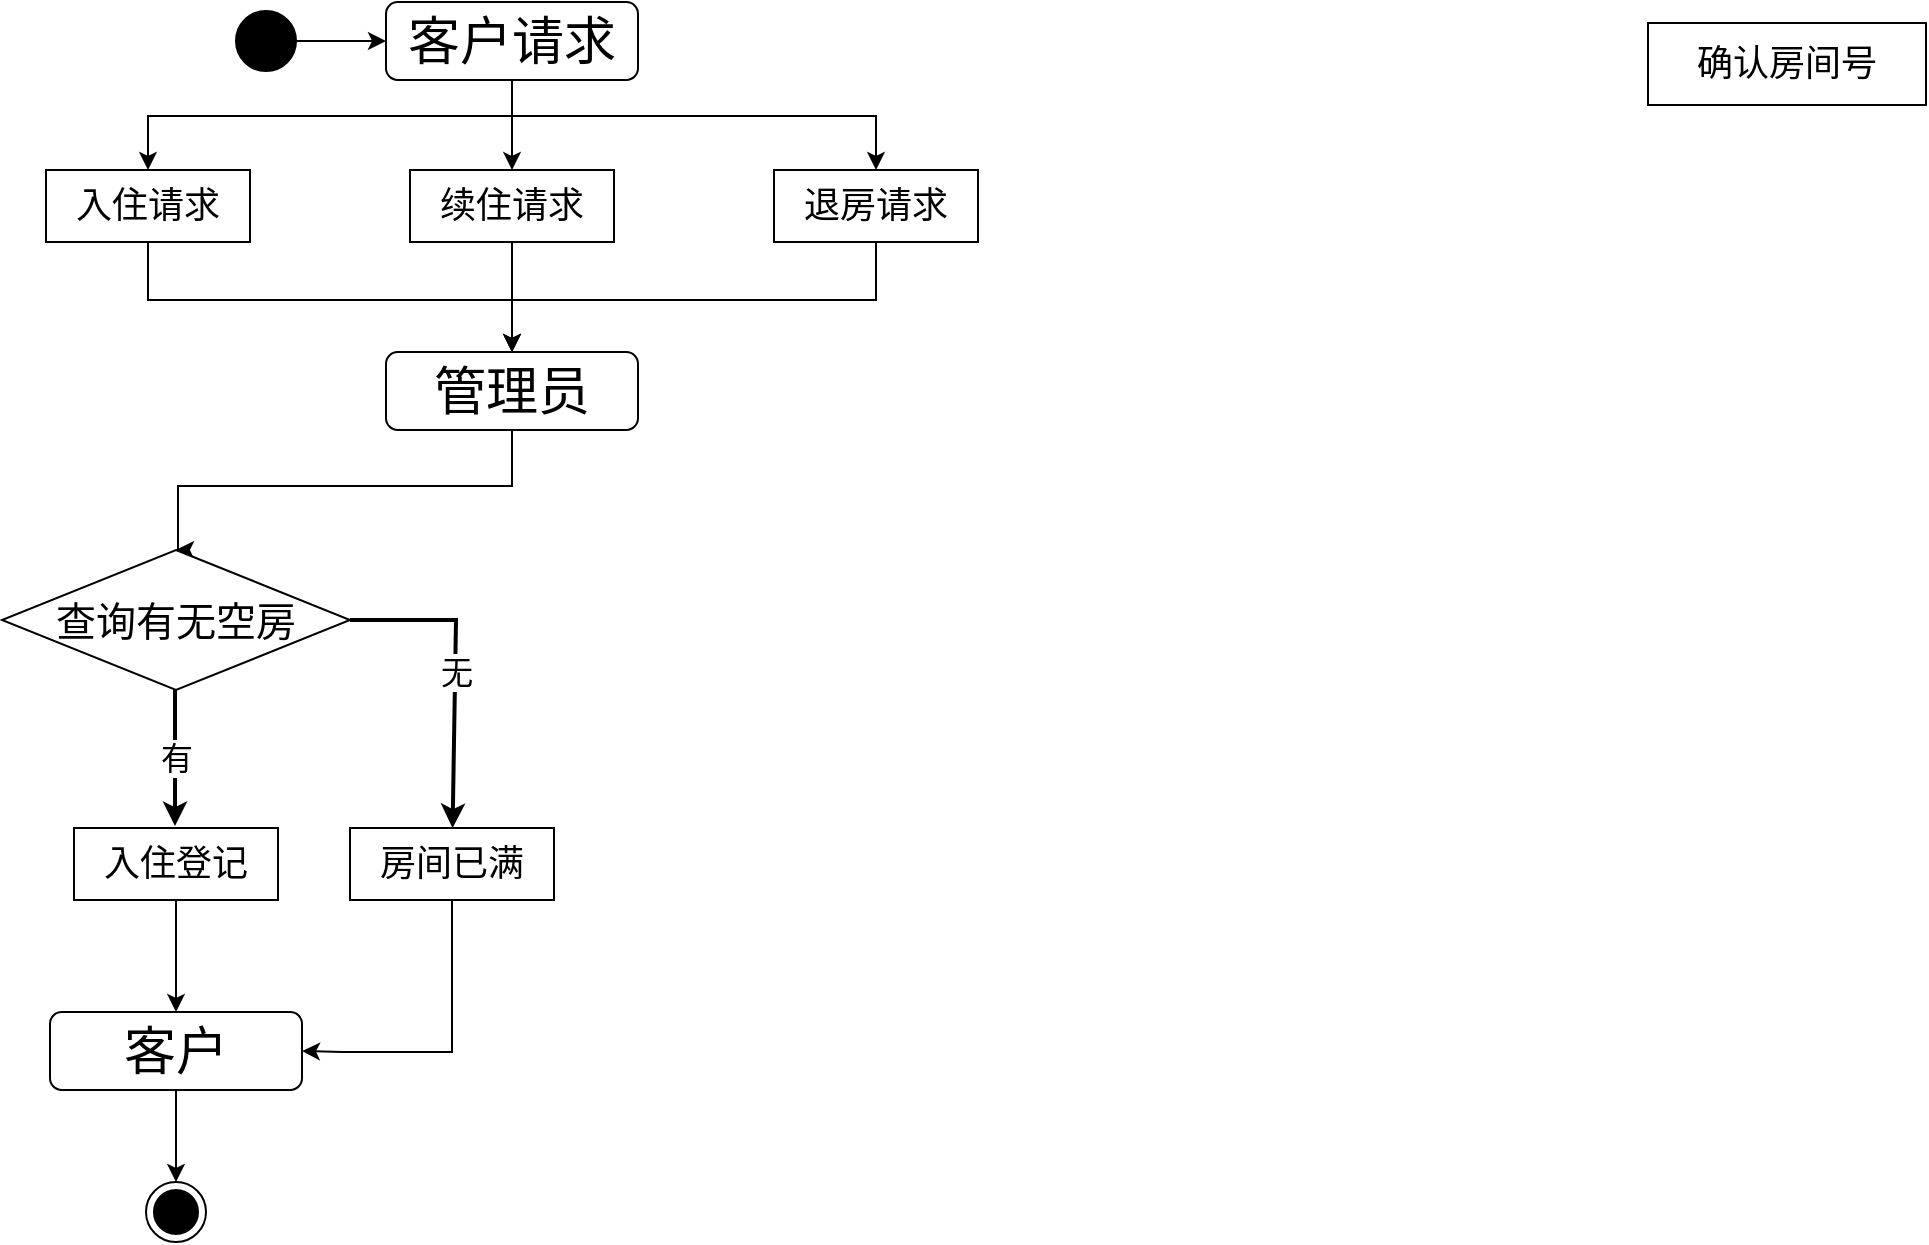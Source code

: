 <mxfile version="22.0.8" type="github">
  <diagram name="第 1 页" id="7W-Vml-be71XeKP4XQ2E">
    <mxGraphModel dx="1488" dy="893" grid="0" gridSize="10" guides="1" tooltips="1" connect="1" arrows="1" fold="1" page="1" pageScale="1" pageWidth="1169" pageHeight="827" math="0" shadow="0">
      <root>
        <mxCell id="0" />
        <mxCell id="1" parent="0" />
        <mxCell id="2akz_Gd9F4VhMpxJWejg-7" value="" style="edgeStyle=orthogonalEdgeStyle;rounded=0;orthogonalLoop=1;jettySize=auto;html=1;" edge="1" parent="1" source="2akz_Gd9F4VhMpxJWejg-3" target="2akz_Gd9F4VhMpxJWejg-5">
          <mxGeometry relative="1" as="geometry" />
        </mxCell>
        <mxCell id="2akz_Gd9F4VhMpxJWejg-8" style="edgeStyle=orthogonalEdgeStyle;rounded=0;orthogonalLoop=1;jettySize=auto;html=1;entryX=0.5;entryY=0;entryDx=0;entryDy=0;" edge="1" parent="1" source="2akz_Gd9F4VhMpxJWejg-3" target="2akz_Gd9F4VhMpxJWejg-6">
          <mxGeometry relative="1" as="geometry">
            <Array as="points">
              <mxPoint x="376" y="137" />
              <mxPoint x="558" y="137" />
            </Array>
          </mxGeometry>
        </mxCell>
        <mxCell id="2akz_Gd9F4VhMpxJWejg-9" style="edgeStyle=orthogonalEdgeStyle;rounded=0;orthogonalLoop=1;jettySize=auto;html=1;entryX=0.5;entryY=0;entryDx=0;entryDy=0;" edge="1" parent="1" source="2akz_Gd9F4VhMpxJWejg-3" target="2akz_Gd9F4VhMpxJWejg-4">
          <mxGeometry relative="1" as="geometry">
            <Array as="points">
              <mxPoint x="376" y="137" />
              <mxPoint x="194" y="137" />
            </Array>
          </mxGeometry>
        </mxCell>
        <mxCell id="2akz_Gd9F4VhMpxJWejg-3" value="&lt;font style=&quot;font-size: 26px;&quot;&gt;客户请求&lt;/font&gt;" style="rounded=1;whiteSpace=wrap;html=1;" vertex="1" parent="1">
          <mxGeometry x="313" y="80" width="126" height="39" as="geometry" />
        </mxCell>
        <mxCell id="2akz_Gd9F4VhMpxJWejg-12" style="edgeStyle=orthogonalEdgeStyle;rounded=0;orthogonalLoop=1;jettySize=auto;html=1;entryX=0.5;entryY=0;entryDx=0;entryDy=0;" edge="1" parent="1" source="2akz_Gd9F4VhMpxJWejg-4" target="2akz_Gd9F4VhMpxJWejg-10">
          <mxGeometry relative="1" as="geometry">
            <Array as="points">
              <mxPoint x="194" y="229" />
              <mxPoint x="376" y="229" />
            </Array>
          </mxGeometry>
        </mxCell>
        <mxCell id="2akz_Gd9F4VhMpxJWejg-4" value="&lt;font style=&quot;font-size: 18px;&quot;&gt;入住请求&lt;/font&gt;" style="rounded=0;whiteSpace=wrap;html=1;" vertex="1" parent="1">
          <mxGeometry x="143" y="164" width="102" height="36" as="geometry" />
        </mxCell>
        <mxCell id="2akz_Gd9F4VhMpxJWejg-11" style="edgeStyle=orthogonalEdgeStyle;rounded=0;orthogonalLoop=1;jettySize=auto;html=1;entryX=0.5;entryY=0;entryDx=0;entryDy=0;" edge="1" parent="1" source="2akz_Gd9F4VhMpxJWejg-5" target="2akz_Gd9F4VhMpxJWejg-10">
          <mxGeometry relative="1" as="geometry" />
        </mxCell>
        <mxCell id="2akz_Gd9F4VhMpxJWejg-5" value="&lt;font style=&quot;font-size: 18px;&quot;&gt;续住请求&lt;/font&gt;" style="rounded=0;whiteSpace=wrap;html=1;" vertex="1" parent="1">
          <mxGeometry x="325" y="164" width="102" height="36" as="geometry" />
        </mxCell>
        <mxCell id="2akz_Gd9F4VhMpxJWejg-14" style="edgeStyle=orthogonalEdgeStyle;rounded=0;orthogonalLoop=1;jettySize=auto;html=1;entryX=0.5;entryY=0;entryDx=0;entryDy=0;" edge="1" parent="1" source="2akz_Gd9F4VhMpxJWejg-6" target="2akz_Gd9F4VhMpxJWejg-10">
          <mxGeometry relative="1" as="geometry">
            <Array as="points">
              <mxPoint x="558" y="229" />
              <mxPoint x="376" y="229" />
            </Array>
          </mxGeometry>
        </mxCell>
        <mxCell id="2akz_Gd9F4VhMpxJWejg-6" value="&lt;span style=&quot;font-size: 18px;&quot;&gt;退房请求&lt;/span&gt;" style="rounded=0;whiteSpace=wrap;html=1;" vertex="1" parent="1">
          <mxGeometry x="507" y="164" width="102" height="36" as="geometry" />
        </mxCell>
        <mxCell id="2akz_Gd9F4VhMpxJWejg-19" style="edgeStyle=orthogonalEdgeStyle;rounded=0;orthogonalLoop=1;jettySize=auto;html=1;entryX=0.5;entryY=0;entryDx=0;entryDy=0;" edge="1" parent="1" source="2akz_Gd9F4VhMpxJWejg-10" target="2akz_Gd9F4VhMpxJWejg-15">
          <mxGeometry relative="1" as="geometry">
            <Array as="points">
              <mxPoint x="376" y="322" />
              <mxPoint x="209" y="322" />
            </Array>
          </mxGeometry>
        </mxCell>
        <mxCell id="2akz_Gd9F4VhMpxJWejg-10" value="&lt;font style=&quot;font-size: 26px;&quot;&gt;管理员&lt;/font&gt;" style="rounded=1;whiteSpace=wrap;html=1;" vertex="1" parent="1">
          <mxGeometry x="313" y="255" width="126" height="39" as="geometry" />
        </mxCell>
        <mxCell id="2akz_Gd9F4VhMpxJWejg-15" value="&lt;font style=&quot;font-size: 20px;&quot;&gt;查询有无空房&lt;/font&gt;" style="rhombus;whiteSpace=wrap;html=1;" vertex="1" parent="1">
          <mxGeometry x="121" y="354" width="174" height="70" as="geometry" />
        </mxCell>
        <mxCell id="2akz_Gd9F4VhMpxJWejg-18" value="&lt;span style=&quot;font-size: 18px;&quot;&gt;确认房间号&lt;/span&gt;" style="rounded=0;whiteSpace=wrap;html=1;" vertex="1" parent="1">
          <mxGeometry x="944" y="90.5" width="139" height="41" as="geometry" />
        </mxCell>
        <mxCell id="2akz_Gd9F4VhMpxJWejg-22" value="" style="endArrow=classic;html=1;rounded=0;strokeWidth=2;" edge="1" parent="1" target="2akz_Gd9F4VhMpxJWejg-28">
          <mxGeometry relative="1" as="geometry">
            <mxPoint x="295" y="389" as="sourcePoint" />
            <mxPoint x="413" y="391" as="targetPoint" />
            <Array as="points">
              <mxPoint x="348" y="389" />
            </Array>
          </mxGeometry>
        </mxCell>
        <mxCell id="2akz_Gd9F4VhMpxJWejg-23" value="无" style="edgeLabel;resizable=0;html=1;align=center;verticalAlign=middle;fontSize=16;" connectable="0" vertex="1" parent="2akz_Gd9F4VhMpxJWejg-22">
          <mxGeometry relative="1" as="geometry" />
        </mxCell>
        <mxCell id="2akz_Gd9F4VhMpxJWejg-26" value="" style="edgeStyle=orthogonalEdgeStyle;rounded=0;orthogonalLoop=1;jettySize=auto;html=1;" edge="1" parent="1" source="2akz_Gd9F4VhMpxJWejg-25" target="2akz_Gd9F4VhMpxJWejg-3">
          <mxGeometry relative="1" as="geometry" />
        </mxCell>
        <mxCell id="2akz_Gd9F4VhMpxJWejg-25" value="" style="ellipse;fillColor=strokeColor;html=1;" vertex="1" parent="1">
          <mxGeometry x="238" y="84.5" width="30" height="30" as="geometry" />
        </mxCell>
        <mxCell id="2akz_Gd9F4VhMpxJWejg-29" value="" style="edgeStyle=orthogonalEdgeStyle;rounded=0;orthogonalLoop=1;jettySize=auto;html=1;entryX=1;entryY=0.5;entryDx=0;entryDy=0;" edge="1" parent="1" source="2akz_Gd9F4VhMpxJWejg-28" target="2akz_Gd9F4VhMpxJWejg-35">
          <mxGeometry relative="1" as="geometry">
            <mxPoint x="346" y="569" as="targetPoint" />
            <Array as="points">
              <mxPoint x="346" y="605" />
              <mxPoint x="291" y="605" />
            </Array>
          </mxGeometry>
        </mxCell>
        <mxCell id="2akz_Gd9F4VhMpxJWejg-28" value="&lt;span style=&quot;font-size: 18px;&quot;&gt;房间已满&lt;/span&gt;" style="rounded=0;whiteSpace=wrap;html=1;" vertex="1" parent="1">
          <mxGeometry x="295" y="493" width="102" height="36" as="geometry" />
        </mxCell>
        <mxCell id="2akz_Gd9F4VhMpxJWejg-30" value="&lt;font style=&quot;font-size: 16px;&quot;&gt;有&lt;/font&gt;" style="endArrow=classic;html=1;rounded=0;strokeWidth=2;" edge="1" parent="1">
          <mxGeometry relative="1" as="geometry">
            <mxPoint x="207.5" y="424" as="sourcePoint" />
            <mxPoint x="207.5" y="492" as="targetPoint" />
          </mxGeometry>
        </mxCell>
        <mxCell id="2akz_Gd9F4VhMpxJWejg-36" value="" style="edgeStyle=orthogonalEdgeStyle;rounded=0;orthogonalLoop=1;jettySize=auto;html=1;" edge="1" parent="1" source="2akz_Gd9F4VhMpxJWejg-33" target="2akz_Gd9F4VhMpxJWejg-35">
          <mxGeometry relative="1" as="geometry" />
        </mxCell>
        <mxCell id="2akz_Gd9F4VhMpxJWejg-33" value="&lt;span style=&quot;font-size: 18px;&quot;&gt;入住登记&lt;/span&gt;" style="rounded=0;whiteSpace=wrap;html=1;" vertex="1" parent="1">
          <mxGeometry x="157" y="493" width="102" height="36" as="geometry" />
        </mxCell>
        <mxCell id="2akz_Gd9F4VhMpxJWejg-34" value="" style="ellipse;html=1;shape=endState;fillColor=strokeColor;" vertex="1" parent="1">
          <mxGeometry x="193" y="670" width="30" height="30" as="geometry" />
        </mxCell>
        <mxCell id="2akz_Gd9F4VhMpxJWejg-37" value="" style="edgeStyle=orthogonalEdgeStyle;rounded=0;orthogonalLoop=1;jettySize=auto;html=1;" edge="1" parent="1" source="2akz_Gd9F4VhMpxJWejg-35" target="2akz_Gd9F4VhMpxJWejg-34">
          <mxGeometry relative="1" as="geometry" />
        </mxCell>
        <mxCell id="2akz_Gd9F4VhMpxJWejg-35" value="&lt;font style=&quot;font-size: 26px;&quot;&gt;客户&lt;/font&gt;" style="rounded=1;whiteSpace=wrap;html=1;" vertex="1" parent="1">
          <mxGeometry x="145" y="585" width="126" height="39" as="geometry" />
        </mxCell>
      </root>
    </mxGraphModel>
  </diagram>
</mxfile>
